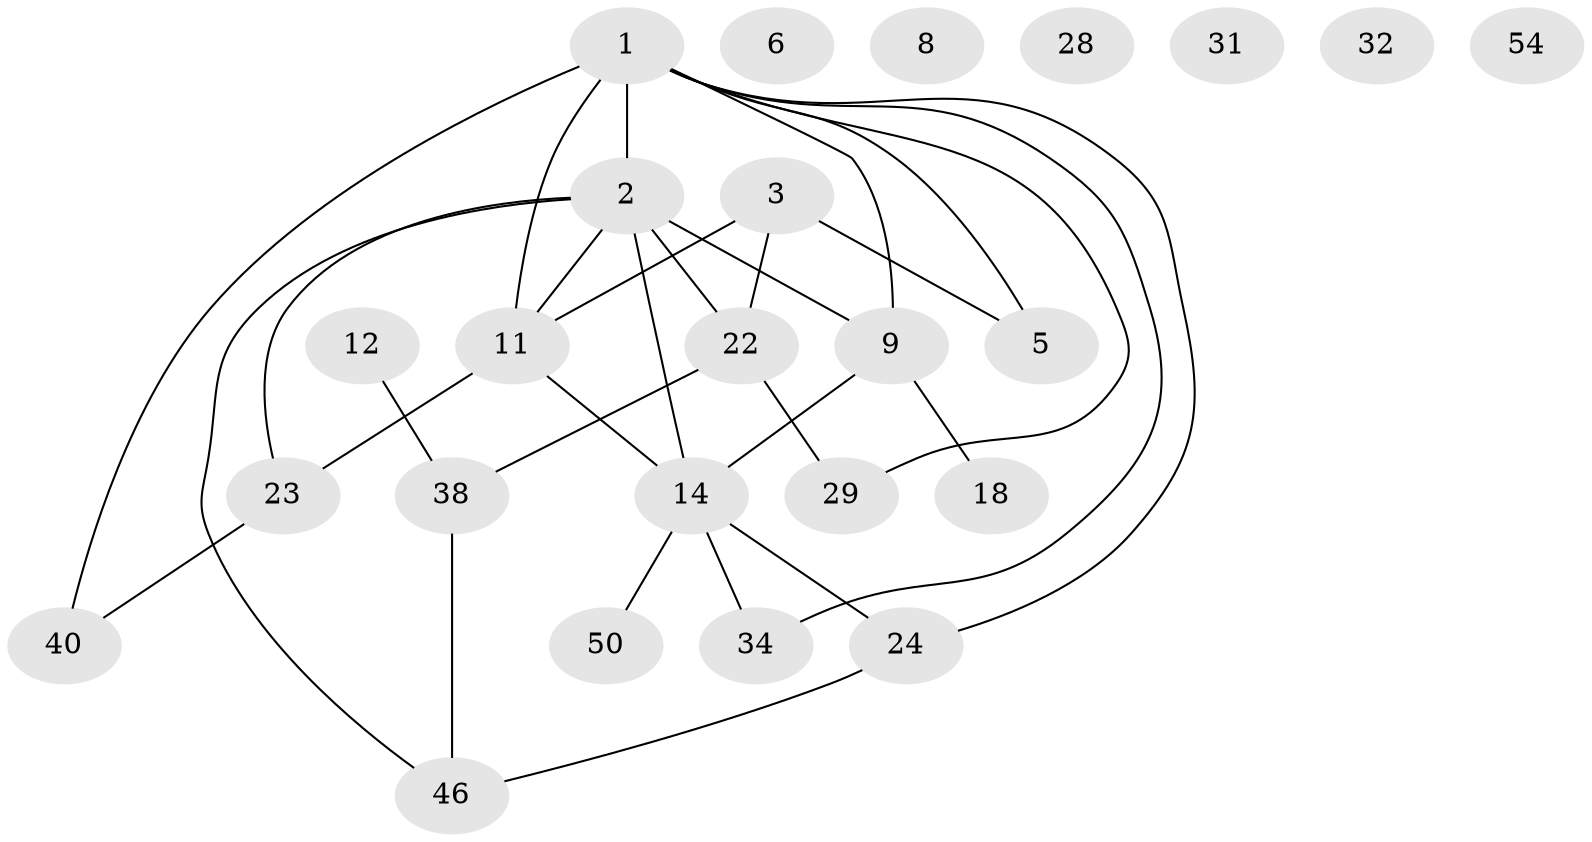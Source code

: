 // original degree distribution, {5: 0.06666666666666667, 2: 0.38333333333333336, 4: 0.11666666666666667, 1: 0.13333333333333333, 0: 0.1, 8: 0.016666666666666666, 3: 0.16666666666666666, 6: 0.016666666666666666}
// Generated by graph-tools (version 1.1) at 2025/16/03/04/25 18:16:26]
// undirected, 24 vertices, 30 edges
graph export_dot {
graph [start="1"]
  node [color=gray90,style=filled];
  1 [super="+33+30"];
  2 [super="+7"];
  3 [super="+4+17"];
  5 [super="+52"];
  6;
  8;
  9 [super="+42+16+13+10"];
  11 [super="+39+21"];
  12 [super="+15"];
  14 [super="+43+26"];
  18;
  22 [super="+25+53"];
  23 [super="+41"];
  24;
  28;
  29;
  31;
  32;
  34 [super="+47"];
  38;
  40;
  46 [super="+51+48"];
  50;
  54;
  1 -- 34;
  1 -- 40 [weight=2];
  1 -- 11;
  1 -- 24;
  1 -- 29;
  1 -- 2 [weight=3];
  1 -- 5;
  1 -- 9;
  2 -- 22;
  2 -- 9 [weight=2];
  2 -- 46;
  2 -- 14;
  2 -- 23;
  2 -- 11;
  3 -- 5;
  3 -- 22;
  3 -- 11;
  9 -- 14 [weight=2];
  9 -- 18;
  11 -- 23;
  11 -- 14;
  12 -- 38;
  14 -- 50;
  14 -- 24;
  14 -- 34;
  22 -- 38;
  22 -- 29;
  23 -- 40;
  24 -- 46;
  38 -- 46;
}
